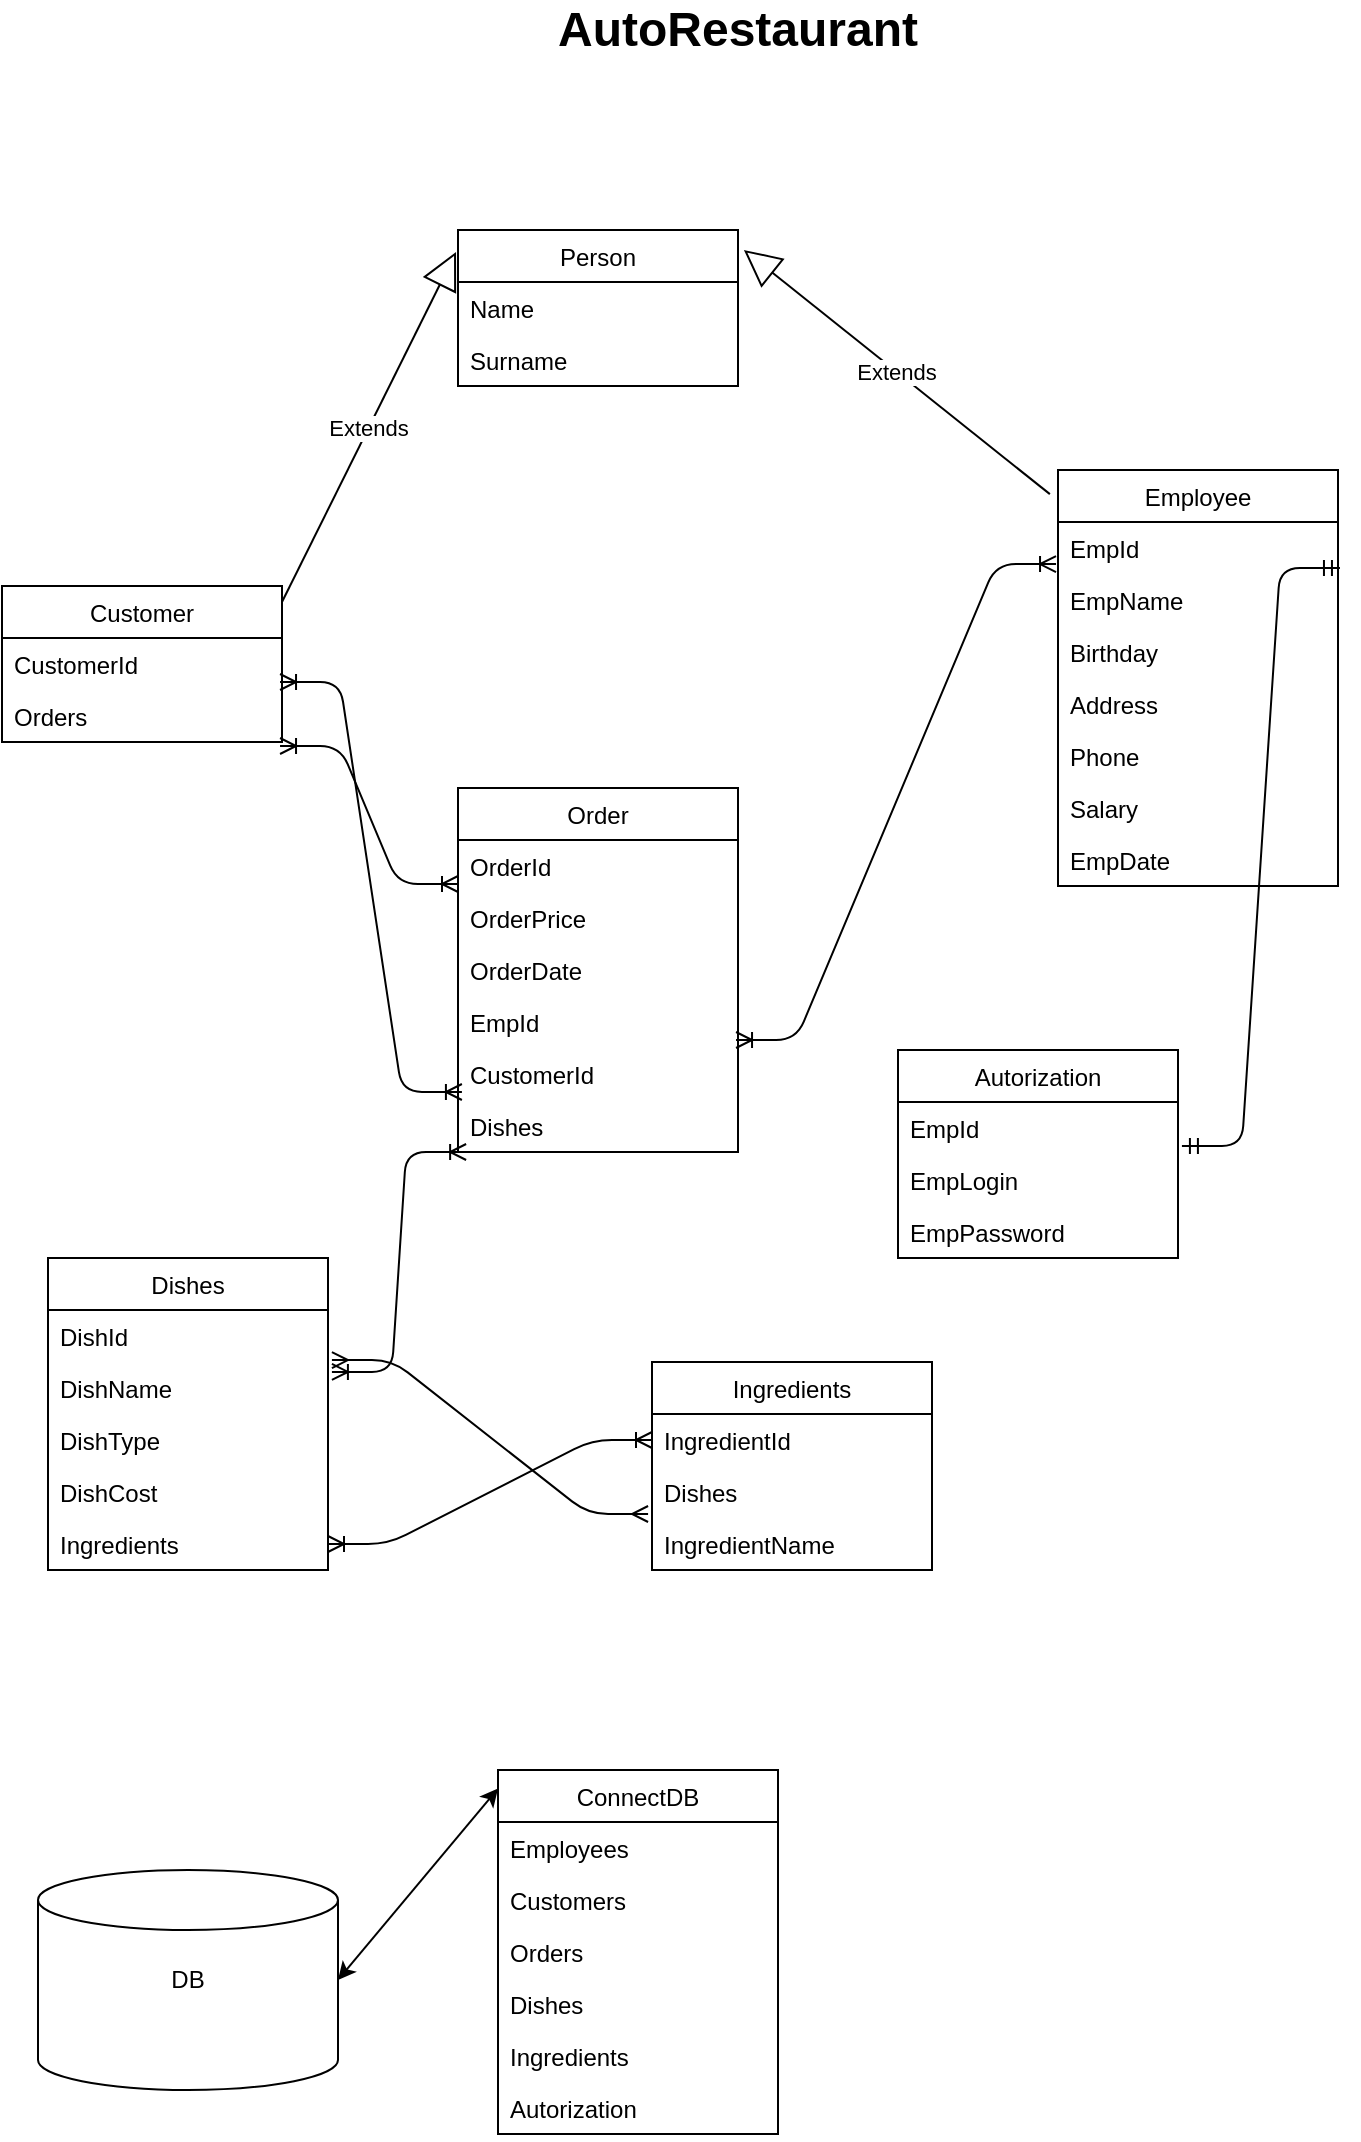 <mxfile version="14.7.7" type="device"><diagram id="8fyaoCeOQl7yGD8vHmpH" name="Page-1"><mxGraphModel dx="2208" dy="764" grid="1" gridSize="10" guides="1" tooltips="1" connect="1" arrows="1" fold="1" page="1" pageScale="1" pageWidth="827" pageHeight="1169" math="0" shadow="0"><root><mxCell id="0"/><mxCell id="1" parent="0"/><mxCell id="aiRXrkXpQF8HKTq-g5Ew-1" value="Dishes" style="swimlane;fontStyle=0;childLayout=stackLayout;horizontal=1;startSize=26;horizontalStack=0;resizeParent=1;resizeParentMax=0;resizeLast=0;collapsible=1;marginBottom=0;" parent="1" vertex="1"><mxGeometry x="-785" y="664" width="140" height="156" as="geometry"/></mxCell><mxCell id="aiRXrkXpQF8HKTq-g5Ew-2" value="DishId" style="text;strokeColor=none;fillColor=none;align=left;verticalAlign=top;spacingLeft=4;spacingRight=4;overflow=hidden;rotatable=0;points=[[0,0.5],[1,0.5]];portConstraint=eastwest;" parent="aiRXrkXpQF8HKTq-g5Ew-1" vertex="1"><mxGeometry y="26" width="140" height="26" as="geometry"/></mxCell><mxCell id="aiRXrkXpQF8HKTq-g5Ew-14" value="DishName" style="text;strokeColor=none;fillColor=none;align=left;verticalAlign=top;spacingLeft=4;spacingRight=4;overflow=hidden;rotatable=0;points=[[0,0.5],[1,0.5]];portConstraint=eastwest;" parent="aiRXrkXpQF8HKTq-g5Ew-1" vertex="1"><mxGeometry y="52" width="140" height="26" as="geometry"/></mxCell><mxCell id="aiRXrkXpQF8HKTq-g5Ew-4" value="DishType" style="text;strokeColor=none;fillColor=none;align=left;verticalAlign=top;spacingLeft=4;spacingRight=4;overflow=hidden;rotatable=0;points=[[0,0.5],[1,0.5]];portConstraint=eastwest;" parent="aiRXrkXpQF8HKTq-g5Ew-1" vertex="1"><mxGeometry y="78" width="140" height="26" as="geometry"/></mxCell><mxCell id="aiRXrkXpQF8HKTq-g5Ew-8" value="DishCost" style="text;strokeColor=none;fillColor=none;align=left;verticalAlign=top;spacingLeft=4;spacingRight=4;overflow=hidden;rotatable=0;points=[[0,0.5],[1,0.5]];portConstraint=eastwest;" parent="aiRXrkXpQF8HKTq-g5Ew-1" vertex="1"><mxGeometry y="104" width="140" height="26" as="geometry"/></mxCell><mxCell id="aiRXrkXpQF8HKTq-g5Ew-7" value="Ingredients" style="text;strokeColor=none;fillColor=none;align=left;verticalAlign=top;spacingLeft=4;spacingRight=4;overflow=hidden;rotatable=0;points=[[0,0.5],[1,0.5]];portConstraint=eastwest;" parent="aiRXrkXpQF8HKTq-g5Ew-1" vertex="1"><mxGeometry y="130" width="140" height="26" as="geometry"/></mxCell><mxCell id="aiRXrkXpQF8HKTq-g5Ew-9" value="Ingredients" style="swimlane;fontStyle=0;childLayout=stackLayout;horizontal=1;startSize=26;horizontalStack=0;resizeParent=1;resizeParentMax=0;resizeLast=0;collapsible=1;marginBottom=0;" parent="1" vertex="1"><mxGeometry x="-483" y="716" width="140" height="104" as="geometry"/></mxCell><mxCell id="aiRXrkXpQF8HKTq-g5Ew-10" value="IngredientId" style="text;strokeColor=none;fillColor=none;align=left;verticalAlign=top;spacingLeft=4;spacingRight=4;overflow=hidden;rotatable=0;points=[[0,0.5],[1,0.5]];portConstraint=eastwest;" parent="aiRXrkXpQF8HKTq-g5Ew-9" vertex="1"><mxGeometry y="26" width="140" height="26" as="geometry"/></mxCell><mxCell id="dRTCHrYfpR0ov_zD-1Z9-1" value="Dishes" style="text;strokeColor=none;fillColor=none;align=left;verticalAlign=top;spacingLeft=4;spacingRight=4;overflow=hidden;rotatable=0;points=[[0,0.5],[1,0.5]];portConstraint=eastwest;" vertex="1" parent="aiRXrkXpQF8HKTq-g5Ew-9"><mxGeometry y="52" width="140" height="26" as="geometry"/></mxCell><mxCell id="aiRXrkXpQF8HKTq-g5Ew-11" value="IngredientName" style="text;strokeColor=none;fillColor=none;align=left;verticalAlign=top;spacingLeft=4;spacingRight=4;overflow=hidden;rotatable=0;points=[[0,0.5],[1,0.5]];portConstraint=eastwest;" parent="aiRXrkXpQF8HKTq-g5Ew-9" vertex="1"><mxGeometry y="78" width="140" height="26" as="geometry"/></mxCell><mxCell id="aiRXrkXpQF8HKTq-g5Ew-15" value="Person" style="swimlane;fontStyle=0;childLayout=stackLayout;horizontal=1;startSize=26;horizontalStack=0;resizeParent=1;resizeParentMax=0;resizeLast=0;collapsible=1;marginBottom=0;" parent="1" vertex="1"><mxGeometry x="-580" y="150" width="140" height="78" as="geometry"/></mxCell><mxCell id="aiRXrkXpQF8HKTq-g5Ew-16" value="Name" style="text;strokeColor=none;fillColor=none;align=left;verticalAlign=top;spacingLeft=4;spacingRight=4;overflow=hidden;rotatable=0;points=[[0,0.5],[1,0.5]];portConstraint=eastwest;" parent="aiRXrkXpQF8HKTq-g5Ew-15" vertex="1"><mxGeometry y="26" width="140" height="26" as="geometry"/></mxCell><mxCell id="aiRXrkXpQF8HKTq-g5Ew-17" value="Surname" style="text;strokeColor=none;fillColor=none;align=left;verticalAlign=top;spacingLeft=4;spacingRight=4;overflow=hidden;rotatable=0;points=[[0,0.5],[1,0.5]];portConstraint=eastwest;" parent="aiRXrkXpQF8HKTq-g5Ew-15" vertex="1"><mxGeometry y="52" width="140" height="26" as="geometry"/></mxCell><mxCell id="aiRXrkXpQF8HKTq-g5Ew-21" value="" style="edgeStyle=entityRelationEdgeStyle;fontSize=12;html=1;endArrow=ERoneToMany;startArrow=ERoneToMany;entryX=0;entryY=0.5;entryDx=0;entryDy=0;" parent="1" source="aiRXrkXpQF8HKTq-g5Ew-7" target="aiRXrkXpQF8HKTq-g5Ew-10" edge="1"><mxGeometry width="100" height="100" relative="1" as="geometry"><mxPoint x="-98" y="608" as="sourcePoint"/><mxPoint x="2" y="508" as="targetPoint"/></mxGeometry></mxCell><mxCell id="aiRXrkXpQF8HKTq-g5Ew-22" value="Employee" style="swimlane;fontStyle=0;childLayout=stackLayout;horizontal=1;startSize=26;horizontalStack=0;resizeParent=1;resizeParentMax=0;resizeLast=0;collapsible=1;marginBottom=0;" parent="1" vertex="1"><mxGeometry x="-280" y="270" width="140" height="208" as="geometry"/></mxCell><mxCell id="aiRXrkXpQF8HKTq-g5Ew-23" value="EmpId" style="text;strokeColor=none;fillColor=none;align=left;verticalAlign=top;spacingLeft=4;spacingRight=4;overflow=hidden;rotatable=0;points=[[0,0.5],[1,0.5]];portConstraint=eastwest;" parent="aiRXrkXpQF8HKTq-g5Ew-22" vertex="1"><mxGeometry y="26" width="140" height="26" as="geometry"/></mxCell><mxCell id="aiRXrkXpQF8HKTq-g5Ew-42" value="EmpName" style="text;strokeColor=none;fillColor=none;align=left;verticalAlign=top;spacingLeft=4;spacingRight=4;overflow=hidden;rotatable=0;points=[[0,0.5],[1,0.5]];portConstraint=eastwest;" parent="aiRXrkXpQF8HKTq-g5Ew-22" vertex="1"><mxGeometry y="52" width="140" height="26" as="geometry"/></mxCell><mxCell id="aiRXrkXpQF8HKTq-g5Ew-29" value="Birthday" style="text;strokeColor=none;fillColor=none;align=left;verticalAlign=top;spacingLeft=4;spacingRight=4;overflow=hidden;rotatable=0;points=[[0,0.5],[1,0.5]];portConstraint=eastwest;" parent="aiRXrkXpQF8HKTq-g5Ew-22" vertex="1"><mxGeometry y="78" width="140" height="26" as="geometry"/></mxCell><mxCell id="aiRXrkXpQF8HKTq-g5Ew-28" value="Address&#10;" style="text;strokeColor=none;fillColor=none;align=left;verticalAlign=top;spacingLeft=4;spacingRight=4;overflow=hidden;rotatable=0;points=[[0,0.5],[1,0.5]];portConstraint=eastwest;" parent="aiRXrkXpQF8HKTq-g5Ew-22" vertex="1"><mxGeometry y="104" width="140" height="26" as="geometry"/></mxCell><mxCell id="aiRXrkXpQF8HKTq-g5Ew-20" value="Phone" style="text;strokeColor=none;fillColor=none;align=left;verticalAlign=top;spacingLeft=4;spacingRight=4;overflow=hidden;rotatable=0;points=[[0,0.5],[1,0.5]];portConstraint=eastwest;" parent="aiRXrkXpQF8HKTq-g5Ew-22" vertex="1"><mxGeometry y="130" width="140" height="26" as="geometry"/></mxCell><mxCell id="aiRXrkXpQF8HKTq-g5Ew-24" value="Salary" style="text;strokeColor=none;fillColor=none;align=left;verticalAlign=top;spacingLeft=4;spacingRight=4;overflow=hidden;rotatable=0;points=[[0,0.5],[1,0.5]];portConstraint=eastwest;" parent="aiRXrkXpQF8HKTq-g5Ew-22" vertex="1"><mxGeometry y="156" width="140" height="26" as="geometry"/></mxCell><mxCell id="aiRXrkXpQF8HKTq-g5Ew-25" value="EmpDate" style="text;strokeColor=none;fillColor=none;align=left;verticalAlign=top;spacingLeft=4;spacingRight=4;overflow=hidden;rotatable=0;points=[[0,0.5],[1,0.5]];portConstraint=eastwest;" parent="aiRXrkXpQF8HKTq-g5Ew-22" vertex="1"><mxGeometry y="182" width="140" height="26" as="geometry"/></mxCell><mxCell id="aiRXrkXpQF8HKTq-g5Ew-30" value="Customer" style="swimlane;fontStyle=0;childLayout=stackLayout;horizontal=1;startSize=26;horizontalStack=0;resizeParent=1;resizeParentMax=0;resizeLast=0;collapsible=1;marginBottom=0;" parent="1" vertex="1"><mxGeometry x="-808" y="328" width="140" height="78" as="geometry"/></mxCell><mxCell id="aiRXrkXpQF8HKTq-g5Ew-41" value="CustomerId" style="text;strokeColor=none;fillColor=none;align=left;verticalAlign=top;spacingLeft=4;spacingRight=4;overflow=hidden;rotatable=0;points=[[0,0.5],[1,0.5]];portConstraint=eastwest;" parent="aiRXrkXpQF8HKTq-g5Ew-30" vertex="1"><mxGeometry y="26" width="140" height="26" as="geometry"/></mxCell><mxCell id="aiRXrkXpQF8HKTq-g5Ew-33" value="Orders" style="text;strokeColor=none;fillColor=none;align=left;verticalAlign=top;spacingLeft=4;spacingRight=4;overflow=hidden;rotatable=0;points=[[0,0.5],[1,0.5]];portConstraint=eastwest;" parent="aiRXrkXpQF8HKTq-g5Ew-30" vertex="1"><mxGeometry y="52" width="140" height="26" as="geometry"/></mxCell><mxCell id="aiRXrkXpQF8HKTq-g5Ew-35" value="Order" style="swimlane;fontStyle=0;childLayout=stackLayout;horizontal=1;startSize=26;horizontalStack=0;resizeParent=1;resizeParentMax=0;resizeLast=0;collapsible=1;marginBottom=0;" parent="1" vertex="1"><mxGeometry x="-580" y="429" width="140" height="182" as="geometry"/></mxCell><mxCell id="aiRXrkXpQF8HKTq-g5Ew-36" value="OrderId" style="text;strokeColor=none;fillColor=none;align=left;verticalAlign=top;spacingLeft=4;spacingRight=4;overflow=hidden;rotatable=0;points=[[0,0.5],[1,0.5]];portConstraint=eastwest;" parent="aiRXrkXpQF8HKTq-g5Ew-35" vertex="1"><mxGeometry y="26" width="140" height="26" as="geometry"/></mxCell><mxCell id="aiRXrkXpQF8HKTq-g5Ew-37" value="OrderPrice" style="text;strokeColor=none;fillColor=none;align=left;verticalAlign=top;spacingLeft=4;spacingRight=4;overflow=hidden;rotatable=0;points=[[0,0.5],[1,0.5]];portConstraint=eastwest;" parent="aiRXrkXpQF8HKTq-g5Ew-35" vertex="1"><mxGeometry y="52" width="140" height="26" as="geometry"/></mxCell><mxCell id="dRTCHrYfpR0ov_zD-1Z9-25" value="OrderDate" style="text;strokeColor=none;fillColor=none;align=left;verticalAlign=top;spacingLeft=4;spacingRight=4;overflow=hidden;rotatable=0;points=[[0,0.5],[1,0.5]];portConstraint=eastwest;" vertex="1" parent="aiRXrkXpQF8HKTq-g5Ew-35"><mxGeometry y="78" width="140" height="26" as="geometry"/></mxCell><mxCell id="aiRXrkXpQF8HKTq-g5Ew-38" value="EmpId" style="text;strokeColor=none;fillColor=none;align=left;verticalAlign=top;spacingLeft=4;spacingRight=4;overflow=hidden;rotatable=0;points=[[0,0.5],[1,0.5]];portConstraint=eastwest;" parent="aiRXrkXpQF8HKTq-g5Ew-35" vertex="1"><mxGeometry y="104" width="140" height="26" as="geometry"/></mxCell><mxCell id="aiRXrkXpQF8HKTq-g5Ew-39" value="CustomerId" style="text;strokeColor=none;fillColor=none;align=left;verticalAlign=top;spacingLeft=4;spacingRight=4;overflow=hidden;rotatable=0;points=[[0,0.5],[1,0.5]];portConstraint=eastwest;" parent="aiRXrkXpQF8HKTq-g5Ew-35" vertex="1"><mxGeometry y="130" width="140" height="26" as="geometry"/></mxCell><mxCell id="aiRXrkXpQF8HKTq-g5Ew-40" value="Dishes" style="text;strokeColor=none;fillColor=none;align=left;verticalAlign=top;spacingLeft=4;spacingRight=4;overflow=hidden;rotatable=0;points=[[0,0.5],[1,0.5]];portConstraint=eastwest;" parent="aiRXrkXpQF8HKTq-g5Ew-35" vertex="1"><mxGeometry y="156" width="140" height="26" as="geometry"/></mxCell><mxCell id="aiRXrkXpQF8HKTq-g5Ew-43" value="Extends" style="endArrow=block;endSize=16;endFill=0;html=1;exitX=1;exitY=0.103;exitDx=0;exitDy=0;entryX=-0.007;entryY=0.141;entryDx=0;entryDy=0;entryPerimeter=0;exitPerimeter=0;" parent="1" source="aiRXrkXpQF8HKTq-g5Ew-30" target="aiRXrkXpQF8HKTq-g5Ew-15" edge="1"><mxGeometry width="160" relative="1" as="geometry"><mxPoint x="-558" y="238" as="sourcePoint"/><mxPoint x="-382" y="228" as="targetPoint"/></mxGeometry></mxCell><mxCell id="aiRXrkXpQF8HKTq-g5Ew-45" value="Extends" style="endArrow=block;endSize=16;endFill=0;html=1;exitX=-0.029;exitY=0.058;exitDx=0;exitDy=0;entryX=1.021;entryY=0.128;entryDx=0;entryDy=0;entryPerimeter=0;exitPerimeter=0;" parent="1" source="aiRXrkXpQF8HKTq-g5Ew-22" target="aiRXrkXpQF8HKTq-g5Ew-15" edge="1"><mxGeometry width="160" relative="1" as="geometry"><mxPoint x="-164" y="317" as="sourcePoint"/><mxPoint x="-144.98" y="207.998" as="targetPoint"/></mxGeometry></mxCell><mxCell id="aiRXrkXpQF8HKTq-g5Ew-46" value="" style="edgeStyle=entityRelationEdgeStyle;fontSize=12;html=1;endArrow=ERoneToMany;startArrow=ERoneToMany;entryX=0.993;entryY=0.846;entryDx=0;entryDy=0;entryPerimeter=0;exitX=0.014;exitY=0.846;exitDx=0;exitDy=0;exitPerimeter=0;" parent="1" target="aiRXrkXpQF8HKTq-g5Ew-41" edge="1" source="aiRXrkXpQF8HKTq-g5Ew-39"><mxGeometry width="100" height="100" relative="1" as="geometry"><mxPoint x="-398" y="575" as="sourcePoint"/><mxPoint x="-308" y="438" as="targetPoint"/></mxGeometry></mxCell><mxCell id="aiRXrkXpQF8HKTq-g5Ew-47" value="" style="edgeStyle=entityRelationEdgeStyle;fontSize=12;html=1;endArrow=ERoneToMany;startArrow=ERoneToMany;entryX=1.014;entryY=1.192;entryDx=0;entryDy=0;exitX=0.029;exitY=1;exitDx=0;exitDy=0;exitPerimeter=0;entryPerimeter=0;" parent="1" source="aiRXrkXpQF8HKTq-g5Ew-40" target="aiRXrkXpQF8HKTq-g5Ew-2" edge="1"><mxGeometry width="100" height="100" relative="1" as="geometry"><mxPoint x="-198" y="568" as="sourcePoint"/><mxPoint x="-98" y="468" as="targetPoint"/></mxGeometry></mxCell><mxCell id="dRTCHrYfpR0ov_zD-1Z9-2" value="" style="edgeStyle=entityRelationEdgeStyle;fontSize=12;html=1;endArrow=ERmany;startArrow=ERmany;entryX=-0.014;entryY=0.923;entryDx=0;entryDy=0;entryPerimeter=0;exitX=1.014;exitY=0.962;exitDx=0;exitDy=0;exitPerimeter=0;" edge="1" parent="1" source="aiRXrkXpQF8HKTq-g5Ew-2" target="dRTCHrYfpR0ov_zD-1Z9-1"><mxGeometry width="100" height="100" relative="1" as="geometry"><mxPoint x="-537" y="713" as="sourcePoint"/><mxPoint x="-98" y="468" as="targetPoint"/></mxGeometry></mxCell><mxCell id="dRTCHrYfpR0ov_zD-1Z9-3" value="" style="edgeStyle=entityRelationEdgeStyle;fontSize=12;html=1;endArrow=ERoneToMany;startArrow=ERoneToMany;entryX=0.993;entryY=1.077;entryDx=0;entryDy=0;entryPerimeter=0;exitX=0;exitY=0.846;exitDx=0;exitDy=0;exitPerimeter=0;" edge="1" parent="1" source="aiRXrkXpQF8HKTq-g5Ew-36" target="aiRXrkXpQF8HKTq-g5Ew-33"><mxGeometry width="100" height="100" relative="1" as="geometry"><mxPoint x="-198" y="568" as="sourcePoint"/><mxPoint x="-98" y="468" as="targetPoint"/></mxGeometry></mxCell><mxCell id="dRTCHrYfpR0ov_zD-1Z9-4" value="" style="edgeStyle=entityRelationEdgeStyle;fontSize=12;html=1;endArrow=ERoneToMany;startArrow=ERoneToMany;entryX=-0.007;entryY=0.808;entryDx=0;entryDy=0;entryPerimeter=0;exitX=0.993;exitY=0.846;exitDx=0;exitDy=0;exitPerimeter=0;" edge="1" parent="1" source="aiRXrkXpQF8HKTq-g5Ew-38" target="aiRXrkXpQF8HKTq-g5Ew-23"><mxGeometry width="100" height="100" relative="1" as="geometry"><mxPoint x="-198" y="568" as="sourcePoint"/><mxPoint x="-98" y="468" as="targetPoint"/></mxGeometry></mxCell><mxCell id="dRTCHrYfpR0ov_zD-1Z9-5" value="" style="shape=cylinder3;whiteSpace=wrap;html=1;boundedLbl=1;backgroundOutline=1;size=15;" vertex="1" parent="1"><mxGeometry x="-790" y="970" width="150" height="110" as="geometry"/></mxCell><mxCell id="dRTCHrYfpR0ov_zD-1Z9-6" value="DB" style="text;html=1;strokeColor=none;fillColor=none;align=center;verticalAlign=middle;whiteSpace=wrap;rounded=0;" vertex="1" parent="1"><mxGeometry x="-735" y="1015" width="40" height="20" as="geometry"/></mxCell><mxCell id="dRTCHrYfpR0ov_zD-1Z9-7" value="ConnectDB" style="swimlane;fontStyle=0;childLayout=stackLayout;horizontal=1;startSize=26;horizontalStack=0;resizeParent=1;resizeParentMax=0;resizeLast=0;collapsible=1;marginBottom=0;" vertex="1" parent="1"><mxGeometry x="-560" y="920" width="140" height="182" as="geometry"/></mxCell><mxCell id="dRTCHrYfpR0ov_zD-1Z9-8" value="Employees" style="text;strokeColor=none;fillColor=none;align=left;verticalAlign=top;spacingLeft=4;spacingRight=4;overflow=hidden;rotatable=0;points=[[0,0.5],[1,0.5]];portConstraint=eastwest;" vertex="1" parent="dRTCHrYfpR0ov_zD-1Z9-7"><mxGeometry y="26" width="140" height="26" as="geometry"/></mxCell><mxCell id="dRTCHrYfpR0ov_zD-1Z9-9" value="Customers" style="text;strokeColor=none;fillColor=none;align=left;verticalAlign=top;spacingLeft=4;spacingRight=4;overflow=hidden;rotatable=0;points=[[0,0.5],[1,0.5]];portConstraint=eastwest;" vertex="1" parent="dRTCHrYfpR0ov_zD-1Z9-7"><mxGeometry y="52" width="140" height="26" as="geometry"/></mxCell><mxCell id="dRTCHrYfpR0ov_zD-1Z9-10" value="Orders" style="text;strokeColor=none;fillColor=none;align=left;verticalAlign=top;spacingLeft=4;spacingRight=4;overflow=hidden;rotatable=0;points=[[0,0.5],[1,0.5]];portConstraint=eastwest;" vertex="1" parent="dRTCHrYfpR0ov_zD-1Z9-7"><mxGeometry y="78" width="140" height="26" as="geometry"/></mxCell><mxCell id="dRTCHrYfpR0ov_zD-1Z9-11" value="Dishes" style="text;strokeColor=none;fillColor=none;align=left;verticalAlign=top;spacingLeft=4;spacingRight=4;overflow=hidden;rotatable=0;points=[[0,0.5],[1,0.5]];portConstraint=eastwest;" vertex="1" parent="dRTCHrYfpR0ov_zD-1Z9-7"><mxGeometry y="104" width="140" height="26" as="geometry"/></mxCell><mxCell id="dRTCHrYfpR0ov_zD-1Z9-12" value="Ingredients" style="text;strokeColor=none;fillColor=none;align=left;verticalAlign=top;spacingLeft=4;spacingRight=4;overflow=hidden;rotatable=0;points=[[0,0.5],[1,0.5]];portConstraint=eastwest;" vertex="1" parent="dRTCHrYfpR0ov_zD-1Z9-7"><mxGeometry y="130" width="140" height="26" as="geometry"/></mxCell><mxCell id="dRTCHrYfpR0ov_zD-1Z9-24" value="Autorization" style="text;strokeColor=none;fillColor=none;align=left;verticalAlign=top;spacingLeft=4;spacingRight=4;overflow=hidden;rotatable=0;points=[[0,0.5],[1,0.5]];portConstraint=eastwest;" vertex="1" parent="dRTCHrYfpR0ov_zD-1Z9-7"><mxGeometry y="156" width="140" height="26" as="geometry"/></mxCell><mxCell id="dRTCHrYfpR0ov_zD-1Z9-13" value="" style="endArrow=classic;startArrow=classic;html=1;exitX=1;exitY=0.5;exitDx=0;exitDy=0;exitPerimeter=0;entryX=0;entryY=0.051;entryDx=0;entryDy=0;entryPerimeter=0;" edge="1" parent="1" source="dRTCHrYfpR0ov_zD-1Z9-5" target="dRTCHrYfpR0ov_zD-1Z9-7"><mxGeometry width="50" height="50" relative="1" as="geometry"><mxPoint x="-150" y="799" as="sourcePoint"/><mxPoint x="-100" y="749" as="targetPoint"/></mxGeometry></mxCell><mxCell id="dRTCHrYfpR0ov_zD-1Z9-15" value="Autorization" style="swimlane;fontStyle=0;childLayout=stackLayout;horizontal=1;startSize=26;horizontalStack=0;resizeParent=1;resizeParentMax=0;resizeLast=0;collapsible=1;marginBottom=0;" vertex="1" parent="1"><mxGeometry x="-360" y="560" width="140" height="104" as="geometry"/></mxCell><mxCell id="dRTCHrYfpR0ov_zD-1Z9-16" value="EmpId" style="text;strokeColor=none;fillColor=none;align=left;verticalAlign=top;spacingLeft=4;spacingRight=4;overflow=hidden;rotatable=0;points=[[0,0.5],[1,0.5]];portConstraint=eastwest;" vertex="1" parent="dRTCHrYfpR0ov_zD-1Z9-15"><mxGeometry y="26" width="140" height="26" as="geometry"/></mxCell><mxCell id="dRTCHrYfpR0ov_zD-1Z9-17" value="EmpLogin" style="text;strokeColor=none;fillColor=none;align=left;verticalAlign=top;spacingLeft=4;spacingRight=4;overflow=hidden;rotatable=0;points=[[0,0.5],[1,0.5]];portConstraint=eastwest;" vertex="1" parent="dRTCHrYfpR0ov_zD-1Z9-15"><mxGeometry y="52" width="140" height="26" as="geometry"/></mxCell><mxCell id="dRTCHrYfpR0ov_zD-1Z9-18" value="EmpPassword" style="text;strokeColor=none;fillColor=none;align=left;verticalAlign=top;spacingLeft=4;spacingRight=4;overflow=hidden;rotatable=0;points=[[0,0.5],[1,0.5]];portConstraint=eastwest;" vertex="1" parent="dRTCHrYfpR0ov_zD-1Z9-15"><mxGeometry y="78" width="140" height="26" as="geometry"/></mxCell><mxCell id="dRTCHrYfpR0ov_zD-1Z9-23" value="" style="edgeStyle=entityRelationEdgeStyle;fontSize=12;html=1;endArrow=ERmandOne;startArrow=ERmandOne;exitX=1.014;exitY=0.846;exitDx=0;exitDy=0;exitPerimeter=0;entryX=1.007;entryY=0.885;entryDx=0;entryDy=0;entryPerimeter=0;" edge="1" parent="1" source="dRTCHrYfpR0ov_zD-1Z9-16" target="aiRXrkXpQF8HKTq-g5Ew-23"><mxGeometry width="100" height="100" relative="1" as="geometry"><mxPoint x="-100" y="590" as="sourcePoint"/><mxPoint x="-148" y="328" as="targetPoint"/></mxGeometry></mxCell><mxCell id="dRTCHrYfpR0ov_zD-1Z9-26" value="&lt;font style=&quot;font-size: 24px&quot;&gt;&lt;b&gt;AutoRestaurant&lt;/b&gt;&lt;/font&gt;" style="text;html=1;strokeColor=none;fillColor=none;align=center;verticalAlign=middle;whiteSpace=wrap;rounded=0;" vertex="1" parent="1"><mxGeometry x="-460" y="40" width="40" height="20" as="geometry"/></mxCell></root></mxGraphModel></diagram></mxfile>